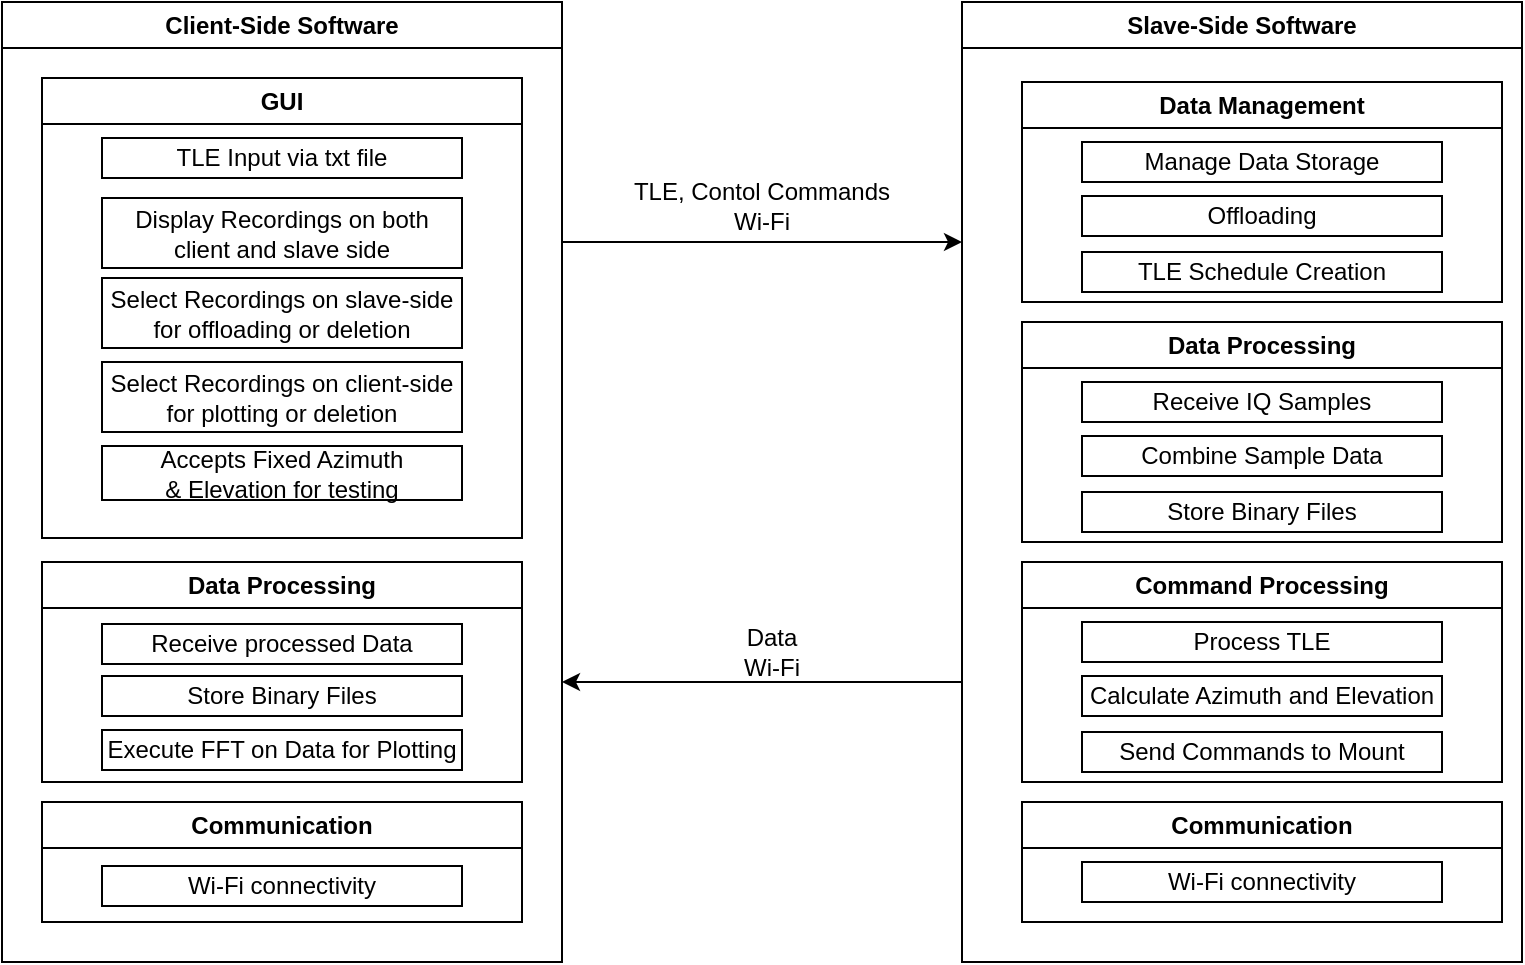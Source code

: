 <mxfile version="22.0.8" type="google">
  <diagram name="Page-1" id="FaRHiFm95pcg4pOaofo5">
    <mxGraphModel grid="1" page="1" gridSize="10" guides="1" tooltips="1" connect="1" arrows="1" fold="1" pageScale="1" pageWidth="850" pageHeight="1100" math="0" shadow="0">
      <root>
        <mxCell id="0" />
        <mxCell id="1" parent="0" />
        <mxCell id="DjlKEHMpY8DOPqZZeezH-2" value="" style="rounded=0;whiteSpace=wrap;html=1;" vertex="1" parent="1">
          <mxGeometry x="40" y="240" width="280" height="480" as="geometry" />
        </mxCell>
        <mxCell id="DjlKEHMpY8DOPqZZeezH-3" value="" style="rounded=0;whiteSpace=wrap;html=1;" vertex="1" parent="1">
          <mxGeometry x="520" y="240" width="280" height="480" as="geometry" />
        </mxCell>
        <mxCell id="DjlKEHMpY8DOPqZZeezH-5" value="Client-Side Software" style="swimlane;whiteSpace=wrap;html=1;" vertex="1" parent="1">
          <mxGeometry x="40" y="240" width="280" height="480" as="geometry" />
        </mxCell>
        <mxCell id="DjlKEHMpY8DOPqZZeezH-6" value="Slave-Side Software" style="swimlane;whiteSpace=wrap;html=1;" vertex="1" parent="1">
          <mxGeometry x="520" y="240" width="280" height="480" as="geometry" />
        </mxCell>
        <mxCell id="DjlKEHMpY8DOPqZZeezH-8" value="GUI" style="swimlane;whiteSpace=wrap;html=1;" vertex="1" parent="1">
          <mxGeometry x="60" y="278" width="240" height="230" as="geometry" />
        </mxCell>
        <mxCell id="ta2iiBgFGIR2o4DFkwdp-1" value="Select Recordings on client-side for&amp;nbsp;plotting or deletion&lt;span id=&quot;docs-internal-guid-cb53703a-7fff-16f9-f63a-c8b0844afea7&quot;&gt;&lt;/span&gt;" style="rounded=0;whiteSpace=wrap;html=1;" vertex="1" parent="DjlKEHMpY8DOPqZZeezH-8">
          <mxGeometry x="30" y="142" width="180" height="35" as="geometry" />
        </mxCell>
        <mxCell id="DjlKEHMpY8DOPqZZeezH-11" value="Communication" style="swimlane;whiteSpace=wrap;html=1;" vertex="1" parent="1">
          <mxGeometry x="60" y="640" width="240" height="60" as="geometry" />
        </mxCell>
        <mxCell id="DjlKEHMpY8DOPqZZeezH-12" value="" style="rounded=0;whiteSpace=wrap;html=1;" vertex="1" parent="1">
          <mxGeometry x="550" y="400" width="240" height="110" as="geometry" />
        </mxCell>
        <mxCell id="DjlKEHMpY8DOPqZZeezH-14" value="" style="rounded=0;whiteSpace=wrap;html=1;" vertex="1" parent="1">
          <mxGeometry x="550" y="280" width="240" height="110" as="geometry" />
        </mxCell>
        <mxCell id="DjlKEHMpY8DOPqZZeezH-15" value="Data Management" style="swimlane;whiteSpace=wrap;html=1;" vertex="1" parent="1">
          <mxGeometry x="550" y="280" width="240" height="110" as="geometry" />
        </mxCell>
        <mxCell id="DjlKEHMpY8DOPqZZeezH-16" value="Data Processing" style="swimlane;whiteSpace=wrap;html=1;" vertex="1" parent="1">
          <mxGeometry x="550" y="400" width="240" height="110" as="geometry" />
        </mxCell>
        <mxCell id="DjlKEHMpY8DOPqZZeezH-21" value="TLE Input via txt file" style="rounded=0;whiteSpace=wrap;html=1;" vertex="1" parent="1">
          <mxGeometry x="90" y="308" width="180" height="20" as="geometry" />
        </mxCell>
        <mxCell id="DjlKEHMpY8DOPqZZeezH-22" value="Display Recordings on both client and slave side" style="rounded=0;whiteSpace=wrap;html=1;" vertex="1" parent="1">
          <mxGeometry x="90" y="338" width="180" height="35" as="geometry" />
        </mxCell>
        <mxCell id="DjlKEHMpY8DOPqZZeezH-23" value="Select Recordings on slave-side for&amp;nbsp;offloading or deletion&lt;span id=&quot;docs-internal-guid-cb53703a-7fff-16f9-f63a-c8b0844afea7&quot;&gt;&lt;/span&gt;" style="rounded=0;whiteSpace=wrap;html=1;" vertex="1" parent="1">
          <mxGeometry x="90" y="378" width="180" height="35" as="geometry" />
        </mxCell>
        <mxCell id="DjlKEHMpY8DOPqZZeezH-25" value="Accepts Fixed Azimuth &amp;amp;&amp;nbsp;Elevation for testing" style="rounded=0;whiteSpace=wrap;html=1;" vertex="1" parent="1">
          <mxGeometry x="90" y="462" width="180" height="27" as="geometry" />
        </mxCell>
        <mxCell id="DjlKEHMpY8DOPqZZeezH-27" value="Wi-Fi&amp;nbsp;connectivity" style="rounded=0;whiteSpace=wrap;html=1;" vertex="1" parent="1">
          <mxGeometry x="90" y="672" width="180" height="20" as="geometry" />
        </mxCell>
        <mxCell id="DjlKEHMpY8DOPqZZeezH-29" value="Receive IQ Samples" style="rounded=0;whiteSpace=wrap;html=1;" vertex="1" parent="1">
          <mxGeometry x="580" y="430" width="180" height="20" as="geometry" />
        </mxCell>
        <mxCell id="DjlKEHMpY8DOPqZZeezH-30" value="Combine Sample Data" style="rounded=0;whiteSpace=wrap;html=1;" vertex="1" parent="1">
          <mxGeometry x="580" y="457" width="180" height="20" as="geometry" />
        </mxCell>
        <mxCell id="DjlKEHMpY8DOPqZZeezH-31" value="Store Binary Files" style="rounded=0;whiteSpace=wrap;html=1;" vertex="1" parent="1">
          <mxGeometry x="580" y="485" width="180" height="20" as="geometry" />
        </mxCell>
        <mxCell id="DjlKEHMpY8DOPqZZeezH-32" value="Manage Data Storage" style="rounded=0;whiteSpace=wrap;html=1;" vertex="1" parent="1">
          <mxGeometry x="580" y="310" width="180" height="20" as="geometry" />
        </mxCell>
        <mxCell id="DjlKEHMpY8DOPqZZeezH-33" value="Offloading" style="rounded=0;whiteSpace=wrap;html=1;" vertex="1" parent="1">
          <mxGeometry x="580" y="337" width="180" height="20" as="geometry" />
        </mxCell>
        <mxCell id="DjlKEHMpY8DOPqZZeezH-34" value="TLE Schedule Creation" style="rounded=0;whiteSpace=wrap;html=1;" vertex="1" parent="1">
          <mxGeometry x="580" y="365" width="180" height="20" as="geometry" />
        </mxCell>
        <mxCell id="DjlKEHMpY8DOPqZZeezH-36" value="" style="endArrow=classic;html=1;rounded=0;" edge="1" parent="1">
          <mxGeometry width="50" height="50" relative="1" as="geometry">
            <mxPoint x="320" y="360" as="sourcePoint" />
            <mxPoint x="520" y="360" as="targetPoint" />
          </mxGeometry>
        </mxCell>
        <mxCell id="DjlKEHMpY8DOPqZZeezH-37" value="TLE, Contol Commands&lt;br&gt;Wi-Fi" style="text;html=1;strokeColor=none;fillColor=none;align=center;verticalAlign=middle;whiteSpace=wrap;rounded=0;" vertex="1" parent="1">
          <mxGeometry x="330" y="327" width="180" height="30" as="geometry" />
        </mxCell>
        <mxCell id="DjlKEHMpY8DOPqZZeezH-38" value="" style="endArrow=classic;html=1;rounded=0;" edge="1" parent="1">
          <mxGeometry width="50" height="50" relative="1" as="geometry">
            <mxPoint x="520" y="580" as="sourcePoint" />
            <mxPoint x="320" y="580" as="targetPoint" />
          </mxGeometry>
        </mxCell>
        <mxCell id="DjlKEHMpY8DOPqZZeezH-39" value="Data&lt;br&gt;Wi-Fi" style="text;html=1;strokeColor=none;fillColor=none;align=center;verticalAlign=middle;whiteSpace=wrap;rounded=0;" vertex="1" parent="1">
          <mxGeometry x="335" y="550" width="180" height="30" as="geometry" />
        </mxCell>
        <mxCell id="ta2iiBgFGIR2o4DFkwdp-2" value="Data Processing" style="swimlane;whiteSpace=wrap;html=1;" vertex="1" parent="1">
          <mxGeometry x="60" y="520" width="240" height="110" as="geometry" />
        </mxCell>
        <mxCell id="ta2iiBgFGIR2o4DFkwdp-6" value="Store Binary Files" style="rounded=0;whiteSpace=wrap;html=1;" vertex="1" parent="ta2iiBgFGIR2o4DFkwdp-2">
          <mxGeometry x="30" y="57" width="180" height="20" as="geometry" />
        </mxCell>
        <mxCell id="ta2iiBgFGIR2o4DFkwdp-3" value="Receive processed Data" style="rounded=0;whiteSpace=wrap;html=1;" vertex="1" parent="1">
          <mxGeometry x="90" y="551" width="180" height="20" as="geometry" />
        </mxCell>
        <mxCell id="ta2iiBgFGIR2o4DFkwdp-5" value="Execute FFT on Data for Plotting" style="rounded=0;whiteSpace=wrap;html=1;" vertex="1" parent="1">
          <mxGeometry x="90" y="604" width="180" height="20" as="geometry" />
        </mxCell>
        <mxCell id="ta2iiBgFGIR2o4DFkwdp-7" value="Command Processing" style="swimlane;whiteSpace=wrap;html=1;" vertex="1" parent="1">
          <mxGeometry x="550" y="520" width="240" height="110" as="geometry" />
        </mxCell>
        <mxCell id="ta2iiBgFGIR2o4DFkwdp-8" value="Process TLE" style="rounded=0;whiteSpace=wrap;html=1;" vertex="1" parent="1">
          <mxGeometry x="580" y="550" width="180" height="20" as="geometry" />
        </mxCell>
        <mxCell id="ta2iiBgFGIR2o4DFkwdp-9" value="Calculate Azimuth and Elevation" style="rounded=0;whiteSpace=wrap;html=1;" vertex="1" parent="1">
          <mxGeometry x="580" y="577" width="180" height="20" as="geometry" />
        </mxCell>
        <mxCell id="ta2iiBgFGIR2o4DFkwdp-10" value="Send Commands to Mount" style="rounded=0;whiteSpace=wrap;html=1;" vertex="1" parent="1">
          <mxGeometry x="580" y="605" width="180" height="20" as="geometry" />
        </mxCell>
        <mxCell id="ta2iiBgFGIR2o4DFkwdp-11" value="Communication" style="swimlane;whiteSpace=wrap;html=1;" vertex="1" parent="1">
          <mxGeometry x="550" y="640" width="240" height="60" as="geometry" />
        </mxCell>
        <mxCell id="ta2iiBgFGIR2o4DFkwdp-12" value="Wi-Fi&amp;nbsp;connectivity" style="rounded=0;whiteSpace=wrap;html=1;" vertex="1" parent="1">
          <mxGeometry x="580" y="670" width="180" height="20" as="geometry" />
        </mxCell>
      </root>
    </mxGraphModel>
  </diagram>
</mxfile>
